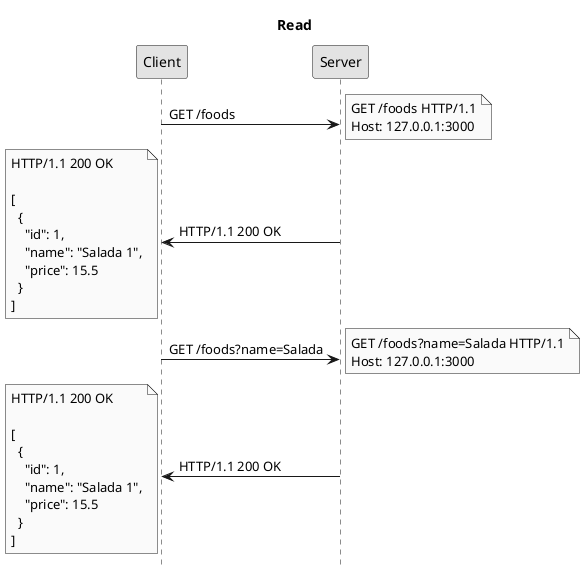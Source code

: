 @startuml
title Read
hide footbox
skinparam monochrome true

Client -> Server: GET /foods
note right: GET /foods HTTP/1.1\nHost: 127.0.0.1:3000
Server -> Client: HTTP/1.1 200 OK
note left: HTTP/1.1 200 OK\n\n[\n  {\n    "id": 1,\n    "name": "Salada 1",\n    "price": 15.5\n  }\n]
Client -> Server: GET /foods?name=Salada
note right: GET /foods?name=Salada HTTP/1.1\nHost: 127.0.0.1:3000
Server -> Client: HTTP/1.1 200 OK
note left: HTTP/1.1 200 OK\n\n[\n  {\n    "id": 1,\n    "name": "Salada 1",\n    "price": 15.5\n  }\n]
@enduml
